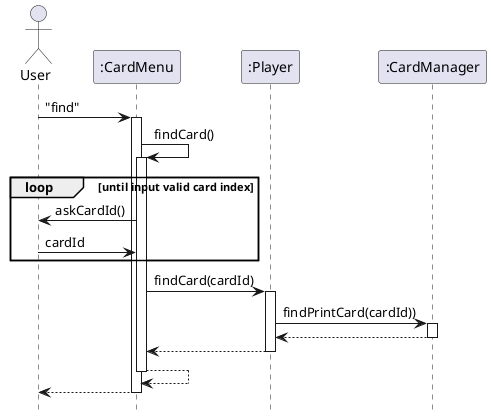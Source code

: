 @startuml

hide footbox

actor User as user
participant ":CardMenu" as ui
participant ":Player" as model
participant ":CardManager" as cm

user -> ui : "find"
activate ui
ui -> ui : findCard()
activate ui
loop until input valid card index
    ui -> user : askCardId()
    user -> ui : cardId
end

ui -> model : findCard(cardId)
activate model

model -> cm : findPrintCard(cardId))
activate cm

cm --> model
deactivate cm

model --> ui
deactivate model

ui --> ui
deactivate ui

ui --> user
deactivate ui

@enduml